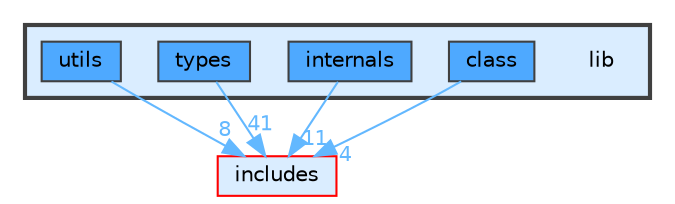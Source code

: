 digraph "lib"
{
 // LATEX_PDF_SIZE
  bgcolor="transparent";
  edge [fontname=Helvetica,fontsize=10,labelfontname=Helvetica,labelfontsize=10];
  node [fontname=Helvetica,fontsize=10,shape=box,height=0.2,width=0.4];
  compound=true
  subgraph clusterdir_97aefd0d527b934f1d99a682da8fe6a9 {
    graph [ bgcolor="#daedff", pencolor="grey25", label="", fontname=Helvetica,fontsize=10 style="filled,bold", URL="dir_97aefd0d527b934f1d99a682da8fe6a9.html",tooltip=""]
    dir_97aefd0d527b934f1d99a682da8fe6a9 [shape=plaintext, label="lib"];
  dir_285d619cbfa84c6430bdb6c8ccfd6309 [label="class", fillcolor="#4ea9ff", color="grey25", style="filled", URL="dir_285d619cbfa84c6430bdb6c8ccfd6309.html",tooltip=""];
  dir_b676090d228801dd7ffbbb73657bbc43 [label="internals", fillcolor="#4ea9ff", color="grey25", style="filled", URL="dir_b676090d228801dd7ffbbb73657bbc43.html",tooltip=""];
  dir_560694f03ee5bf1136d79e4f1ca1ca37 [label="types", fillcolor="#4ea9ff", color="grey25", style="filled", URL="dir_560694f03ee5bf1136d79e4f1ca1ca37.html",tooltip=""];
  dir_4ce02b87227cef1244bdd1fa3b12a08b [label="utils", fillcolor="#4ea9ff", color="grey25", style="filled", URL="dir_4ce02b87227cef1244bdd1fa3b12a08b.html",tooltip=""];
  }
  dir_09e761304027c904456130627fd4dcf5 [label="includes", fillcolor="#daedff", color="red", style="filled", URL="dir_09e761304027c904456130627fd4dcf5.html",tooltip=""];
  dir_285d619cbfa84c6430bdb6c8ccfd6309->dir_09e761304027c904456130627fd4dcf5 [headlabel="4", labeldistance=1.5 headhref="dir_000001_000002.html" href="dir_000001_000002.html" color="steelblue1" fontcolor="steelblue1"];
  dir_b676090d228801dd7ffbbb73657bbc43->dir_09e761304027c904456130627fd4dcf5 [headlabel="11", labeldistance=1.5 headhref="dir_000004_000002.html" href="dir_000004_000002.html" color="steelblue1" fontcolor="steelblue1"];
  dir_560694f03ee5bf1136d79e4f1ca1ca37->dir_09e761304027c904456130627fd4dcf5 [headlabel="41", labeldistance=1.5 headhref="dir_000015_000002.html" href="dir_000015_000002.html" color="steelblue1" fontcolor="steelblue1"];
  dir_4ce02b87227cef1244bdd1fa3b12a08b->dir_09e761304027c904456130627fd4dcf5 [headlabel="8", labeldistance=1.5 headhref="dir_000017_000002.html" href="dir_000017_000002.html" color="steelblue1" fontcolor="steelblue1"];
}
